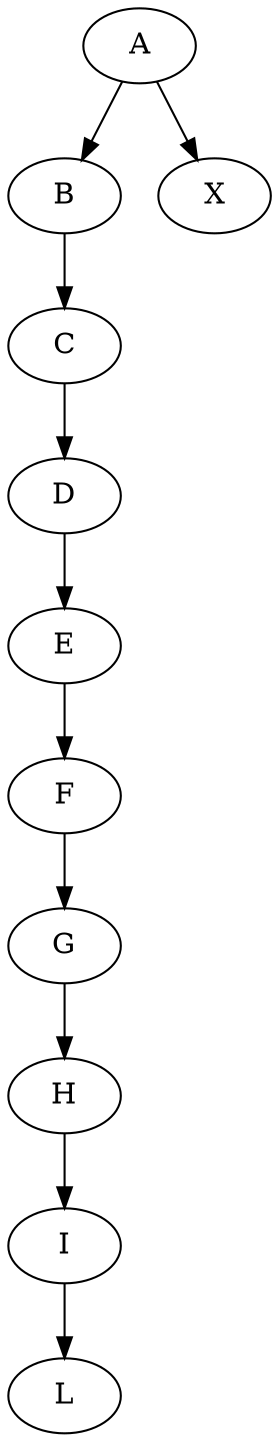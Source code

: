 digraph G {
1 [label="A"];
2 [label="B"];
3 [label="C"];
4 [label="D"];
5 [label="E"];
6 [label="F"];
7 [label="G"];
8 [label="H"];
9 [label="I"];
10 [label="L"];
0 [label="X"];
1 -> 2;
2 -> 3;
3 -> 4;
4 -> 5;
5 -> 6;
6 -> 7;
7 -> 8;
8 -> 9;
9 -> 10;
1 -> 0;
}